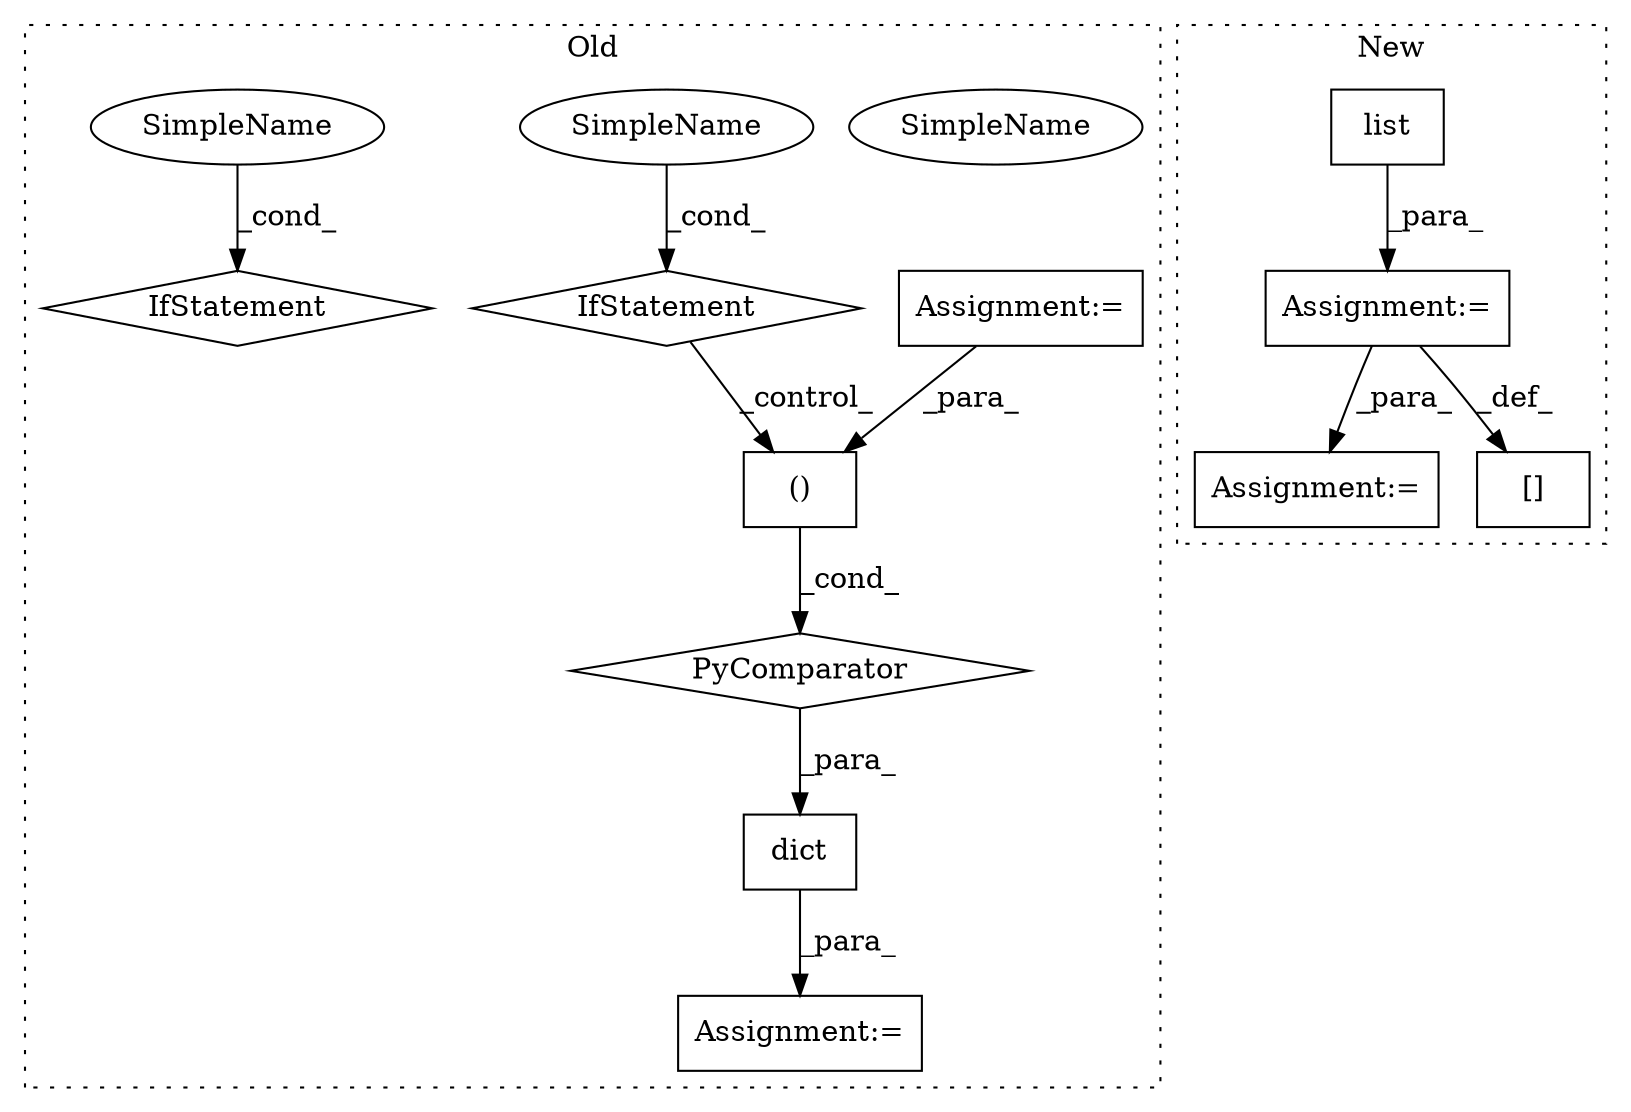 digraph G {
subgraph cluster0 {
1 [label="dict" a="32" s="3206,3395" l="23,-10" shape="box"];
4 [label="Assignment:=" a="7" s="3205" l="1" shape="box"];
5 [label="Assignment:=" a="7" s="3323" l="59" shape="box"];
7 [label="PyComparator" a="113" s="3323" l="59" shape="diamond"];
8 [label="()" a="106" s="3229" l="17" shape="box"];
9 [label="IfStatement" a="25" s="3323" l="59" shape="diamond"];
11 [label="IfStatement" a="25" s="3493" l="85" shape="diamond"];
12 [label="SimpleName" a="42" s="3377" l="5" shape="ellipse"];
13 [label="SimpleName" a="42" s="3377" l="5" shape="ellipse"];
14 [label="SimpleName" a="42" s="3573" l="5" shape="ellipse"];
label = "Old";
style="dotted";
}
subgraph cluster1 {
2 [label="list" a="32" s="3442,3518" l="5,1" shape="box"];
3 [label="Assignment:=" a="7" s="3540" l="1" shape="box"];
6 [label="Assignment:=" a="7" s="3588" l="1" shape="box"];
10 [label="[]" a="2" s="3527,3539" l="5,1" shape="box"];
label = "New";
style="dotted";
}
1 -> 4 [label="_para_"];
2 -> 3 [label="_para_"];
3 -> 10 [label="_def_"];
3 -> 6 [label="_para_"];
5 -> 8 [label="_para_"];
7 -> 1 [label="_para_"];
8 -> 7 [label="_cond_"];
9 -> 8 [label="_control_"];
13 -> 9 [label="_cond_"];
14 -> 11 [label="_cond_"];
}